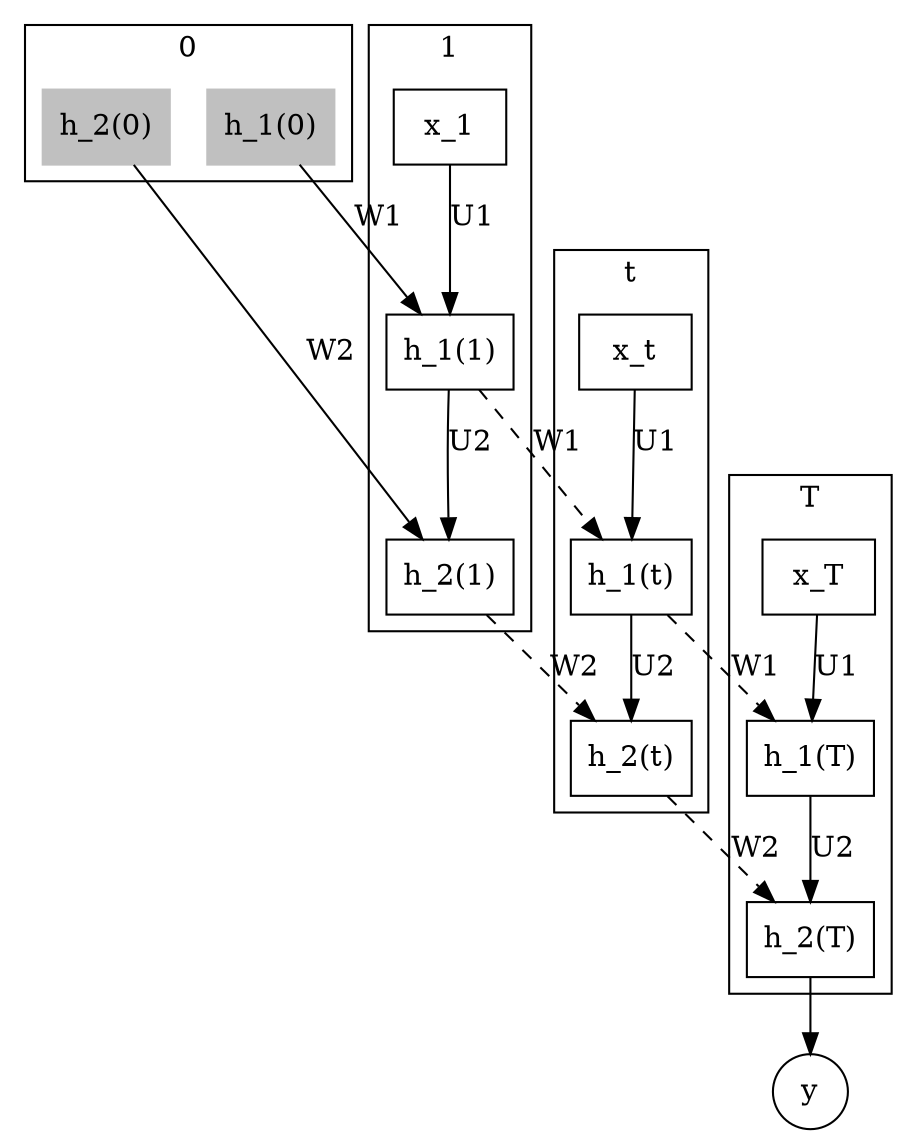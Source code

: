 digraph {
  compound=true;
  rankdir=TB;
  subgraph cluster_0 {
    rankdir = LR;
    label="0";
    node [style=filled,color=grey];
    h01[shape=box, label="h_1(0)"]; 
    h02[shape=box, label="h_2(0)"]; 
  }
  subgraph cluster_1 {
    rankdir = LR;
    label="1";
    h11[shape=box, label="h_1(1)"];
    h12[shape=box, label="h_2(1)"];
    x1[shape=box, label="x_1"];
    x1 -> h11[label="U1"];
    h11 -> h12[label="U2"];
  }
  subgraph cluster_t {
    rankdir = LR;
    label="t";
    ht1[shape=box, label="h_1(t)"];
    ht2[shape=box, label="h_2(t)"];
    xt[shape=box, label="x_t"];
    xt -> ht1[label="U1"];
    ht1 -> ht2[label="U2"];
  }
  subgraph cluster_T {
      rankdir = LR;
      label="T";
      hT1[shape=box, label="h_1(T)"];
      hT2[shape=box, label="h_2(T)"];
      xT[shape=box, label="x_T"];
      xT -> hT1[label="U1"];
      hT1 -> hT2[label="U2"];
  }
  h01 -> h11[label="W1"];
  h02 -> h12[label="W2"];
  edge [style="dashed", minlen=1.7]{
      
    h11 -> ht1[label="W1"];
    h12 -> ht2[label="W2"];
    ht1 -> hT1[label="W1"];
    ht2 -> hT2[label="W2"];
  }
  y[shape=circle];
  edge [style="solid", minlen=1.5]{
  hT2 -> y 
}
}

